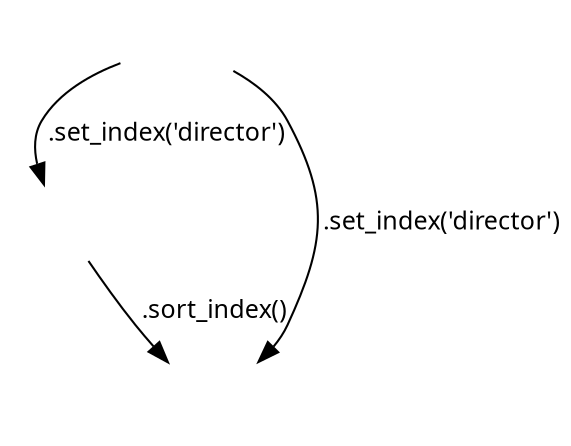 digraph {
# graph [rankdir=LR]
node [label=""]
edge [fontname="Ubuntu Light"; fontsize=12.0]

u__tyd [shape=none image="u__tyd.png"];
u_d_ty [shape=none image="u_d_ty.png"];
s_d_ty [shape=none image="s_d_ty.png"];

u__tyd -> u_d_ty [label=" .set_index('director')"];
u_d_ty -> s_d_ty [label=" .sort_index()"];

u__tyd -> s_d_ty [label=" .set_index('director')"];

}